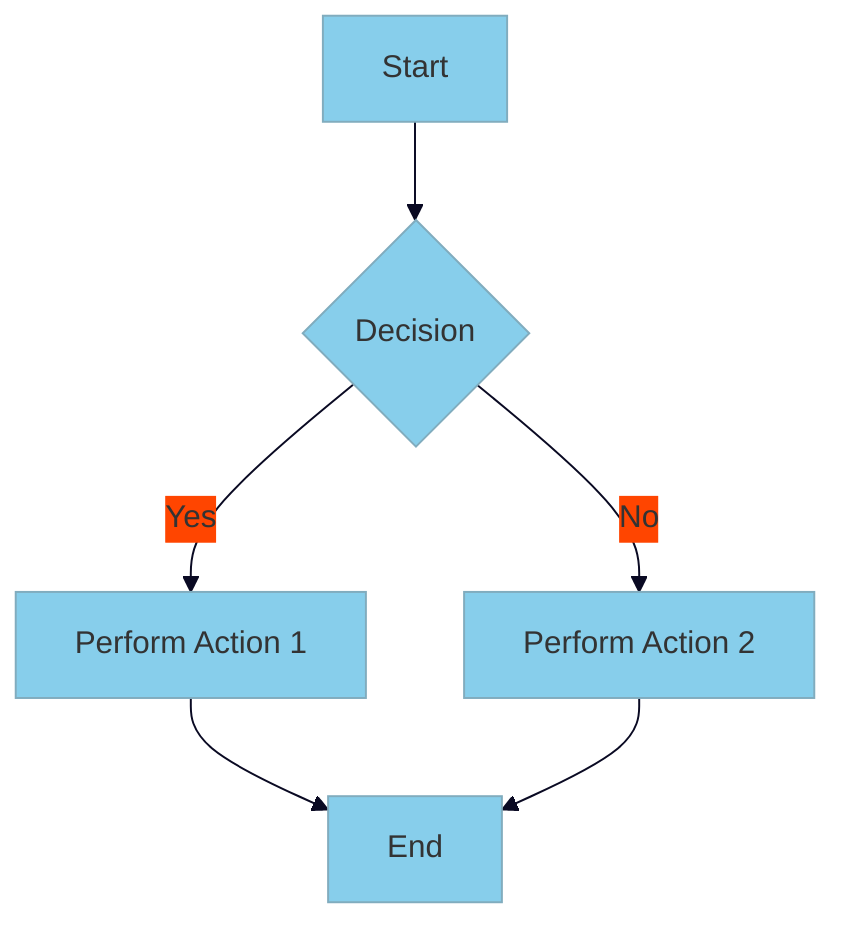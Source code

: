 %%{init: {'theme': 'base', 'themeVariables': {'background': '#F5F5DC', 'primaryColor': '#87CEEB', 'edgeLabelBackground': '#FF4500'}}}%%
flowchart TD
    A[Start] --> B{Decision}
    B -->|Yes| C[Perform Action 1]
    B -->|No| D[Perform Action 2]
    C --> E[End]
    D --> E